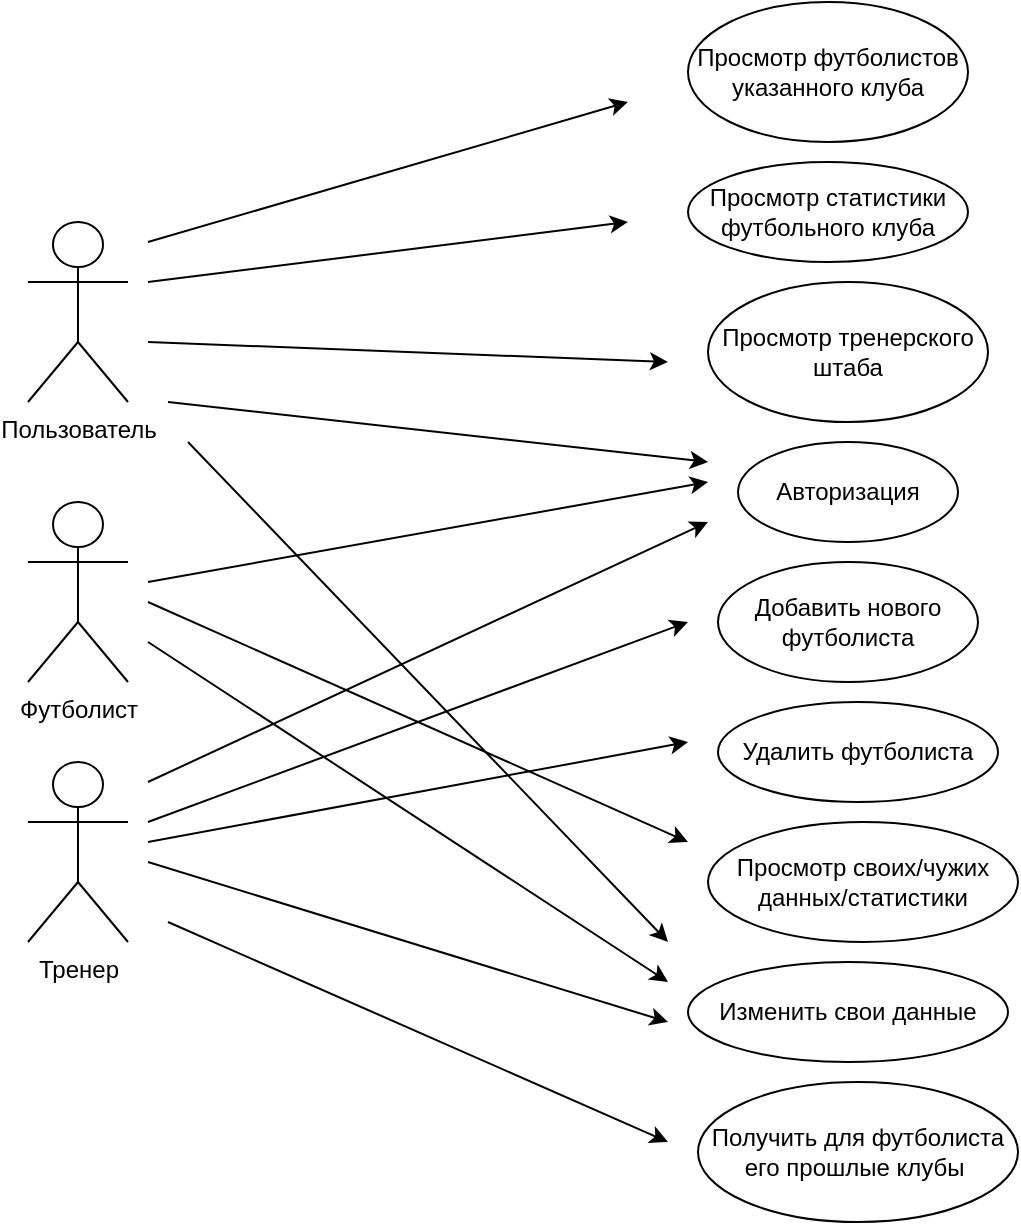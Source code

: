 <mxfile version="24.7.17">
  <diagram name="Страница — 1" id="mlLgv13RPr52zTe9z-NA">
    <mxGraphModel dx="1248" dy="798" grid="1" gridSize="10" guides="1" tooltips="1" connect="1" arrows="1" fold="1" page="1" pageScale="1" pageWidth="827" pageHeight="1169" math="0" shadow="0">
      <root>
        <mxCell id="0" />
        <mxCell id="1" parent="0" />
        <mxCell id="5hDiOMHdsFoaO3nu1zkY-1" value="Просмотр футболистов указанного клуба" style="ellipse;whiteSpace=wrap;html=1;" vertex="1" parent="1">
          <mxGeometry x="490" y="10" width="140" height="70" as="geometry" />
        </mxCell>
        <mxCell id="5hDiOMHdsFoaO3nu1zkY-2" value="Просмотр статистики футбольного клуба" style="ellipse;whiteSpace=wrap;html=1;" vertex="1" parent="1">
          <mxGeometry x="490" y="90" width="140" height="50" as="geometry" />
        </mxCell>
        <mxCell id="5hDiOMHdsFoaO3nu1zkY-3" value="Просмотр тренерского штаба" style="ellipse;whiteSpace=wrap;html=1;" vertex="1" parent="1">
          <mxGeometry x="500" y="150" width="140" height="70" as="geometry" />
        </mxCell>
        <mxCell id="5hDiOMHdsFoaO3nu1zkY-4" value="Футболист&lt;div&gt;&lt;br&gt;&lt;/div&gt;" style="shape=umlActor;verticalLabelPosition=bottom;verticalAlign=top;html=1;outlineConnect=0;" vertex="1" parent="1">
          <mxGeometry x="160" y="260" width="50" height="90" as="geometry" />
        </mxCell>
        <mxCell id="5hDiOMHdsFoaO3nu1zkY-5" value="Пользователь" style="shape=umlActor;verticalLabelPosition=bottom;verticalAlign=top;html=1;outlineConnect=0;" vertex="1" parent="1">
          <mxGeometry x="160" y="120" width="50" height="90" as="geometry" />
        </mxCell>
        <mxCell id="5hDiOMHdsFoaO3nu1zkY-6" value="&lt;div&gt;Тренер&lt;/div&gt;" style="shape=umlActor;verticalLabelPosition=bottom;verticalAlign=top;html=1;outlineConnect=0;" vertex="1" parent="1">
          <mxGeometry x="160" y="390" width="50" height="90" as="geometry" />
        </mxCell>
        <mxCell id="5hDiOMHdsFoaO3nu1zkY-7" value="Авторизация" style="ellipse;whiteSpace=wrap;html=1;" vertex="1" parent="1">
          <mxGeometry x="515" y="230" width="110" height="50" as="geometry" />
        </mxCell>
        <mxCell id="5hDiOMHdsFoaO3nu1zkY-8" value="Добавить нового футболиста" style="ellipse;whiteSpace=wrap;html=1;" vertex="1" parent="1">
          <mxGeometry x="505" y="290" width="130" height="60" as="geometry" />
        </mxCell>
        <mxCell id="5hDiOMHdsFoaO3nu1zkY-9" value="Удалить футболиста" style="ellipse;whiteSpace=wrap;html=1;" vertex="1" parent="1">
          <mxGeometry x="505" y="360" width="140" height="50" as="geometry" />
        </mxCell>
        <mxCell id="5hDiOMHdsFoaO3nu1zkY-11" value="Получить для футболиста его прошлые клубы&amp;nbsp;" style="ellipse;whiteSpace=wrap;html=1;" vertex="1" parent="1">
          <mxGeometry x="495" y="550" width="160" height="70" as="geometry" />
        </mxCell>
        <mxCell id="5hDiOMHdsFoaO3nu1zkY-12" value="Просмотр своих/чужих данных/статистики" style="ellipse;whiteSpace=wrap;html=1;" vertex="1" parent="1">
          <mxGeometry x="500" y="420" width="155" height="60" as="geometry" />
        </mxCell>
        <mxCell id="5hDiOMHdsFoaO3nu1zkY-13" value="Изменить свои данные" style="ellipse;whiteSpace=wrap;html=1;" vertex="1" parent="1">
          <mxGeometry x="490" y="490" width="160" height="50" as="geometry" />
        </mxCell>
        <mxCell id="5hDiOMHdsFoaO3nu1zkY-15" value="" style="endArrow=classic;html=1;rounded=0;" edge="1" parent="1">
          <mxGeometry width="50" height="50" relative="1" as="geometry">
            <mxPoint x="220" y="130" as="sourcePoint" />
            <mxPoint x="460" y="60" as="targetPoint" />
          </mxGeometry>
        </mxCell>
        <mxCell id="5hDiOMHdsFoaO3nu1zkY-16" value="" style="endArrow=classic;html=1;rounded=0;" edge="1" parent="1">
          <mxGeometry width="50" height="50" relative="1" as="geometry">
            <mxPoint x="220" y="150" as="sourcePoint" />
            <mxPoint x="460" y="120" as="targetPoint" />
          </mxGeometry>
        </mxCell>
        <mxCell id="5hDiOMHdsFoaO3nu1zkY-17" value="" style="endArrow=classic;html=1;rounded=0;" edge="1" parent="1">
          <mxGeometry width="50" height="50" relative="1" as="geometry">
            <mxPoint x="220" y="180" as="sourcePoint" />
            <mxPoint x="480" y="190" as="targetPoint" />
          </mxGeometry>
        </mxCell>
        <mxCell id="5hDiOMHdsFoaO3nu1zkY-18" value="" style="endArrow=classic;html=1;rounded=0;" edge="1" parent="1">
          <mxGeometry width="50" height="50" relative="1" as="geometry">
            <mxPoint x="230" y="210" as="sourcePoint" />
            <mxPoint x="500" y="240" as="targetPoint" />
          </mxGeometry>
        </mxCell>
        <mxCell id="5hDiOMHdsFoaO3nu1zkY-19" value="" style="endArrow=classic;html=1;rounded=0;" edge="1" parent="1">
          <mxGeometry width="50" height="50" relative="1" as="geometry">
            <mxPoint x="220" y="300" as="sourcePoint" />
            <mxPoint x="500" y="250" as="targetPoint" />
          </mxGeometry>
        </mxCell>
        <mxCell id="5hDiOMHdsFoaO3nu1zkY-20" value="" style="endArrow=classic;html=1;rounded=0;" edge="1" parent="1">
          <mxGeometry width="50" height="50" relative="1" as="geometry">
            <mxPoint x="220" y="400" as="sourcePoint" />
            <mxPoint x="500" y="270" as="targetPoint" />
          </mxGeometry>
        </mxCell>
        <mxCell id="5hDiOMHdsFoaO3nu1zkY-21" value="" style="endArrow=classic;html=1;rounded=0;" edge="1" parent="1">
          <mxGeometry width="50" height="50" relative="1" as="geometry">
            <mxPoint x="220" y="420" as="sourcePoint" />
            <mxPoint x="490" y="320" as="targetPoint" />
          </mxGeometry>
        </mxCell>
        <mxCell id="5hDiOMHdsFoaO3nu1zkY-22" value="" style="endArrow=classic;html=1;rounded=0;" edge="1" parent="1">
          <mxGeometry width="50" height="50" relative="1" as="geometry">
            <mxPoint x="220" y="430" as="sourcePoint" />
            <mxPoint x="490" y="380" as="targetPoint" />
          </mxGeometry>
        </mxCell>
        <mxCell id="5hDiOMHdsFoaO3nu1zkY-24" value="" style="endArrow=classic;html=1;rounded=0;" edge="1" parent="1">
          <mxGeometry width="50" height="50" relative="1" as="geometry">
            <mxPoint x="220" y="310" as="sourcePoint" />
            <mxPoint x="490" y="430" as="targetPoint" />
          </mxGeometry>
        </mxCell>
        <mxCell id="5hDiOMHdsFoaO3nu1zkY-25" value="" style="endArrow=classic;html=1;rounded=0;" edge="1" parent="1">
          <mxGeometry width="50" height="50" relative="1" as="geometry">
            <mxPoint x="220" y="440" as="sourcePoint" />
            <mxPoint x="480" y="520" as="targetPoint" />
          </mxGeometry>
        </mxCell>
        <mxCell id="5hDiOMHdsFoaO3nu1zkY-26" value="" style="endArrow=classic;html=1;rounded=0;" edge="1" parent="1">
          <mxGeometry width="50" height="50" relative="1" as="geometry">
            <mxPoint x="220" y="330" as="sourcePoint" />
            <mxPoint x="480" y="500" as="targetPoint" />
          </mxGeometry>
        </mxCell>
        <mxCell id="5hDiOMHdsFoaO3nu1zkY-27" value="" style="endArrow=classic;html=1;rounded=0;" edge="1" parent="1">
          <mxGeometry width="50" height="50" relative="1" as="geometry">
            <mxPoint x="240" y="230" as="sourcePoint" />
            <mxPoint x="480" y="480" as="targetPoint" />
          </mxGeometry>
        </mxCell>
        <mxCell id="5hDiOMHdsFoaO3nu1zkY-28" value="" style="endArrow=classic;html=1;rounded=0;" edge="1" parent="1">
          <mxGeometry width="50" height="50" relative="1" as="geometry">
            <mxPoint x="230" y="470" as="sourcePoint" />
            <mxPoint x="480" y="580" as="targetPoint" />
          </mxGeometry>
        </mxCell>
      </root>
    </mxGraphModel>
  </diagram>
</mxfile>
